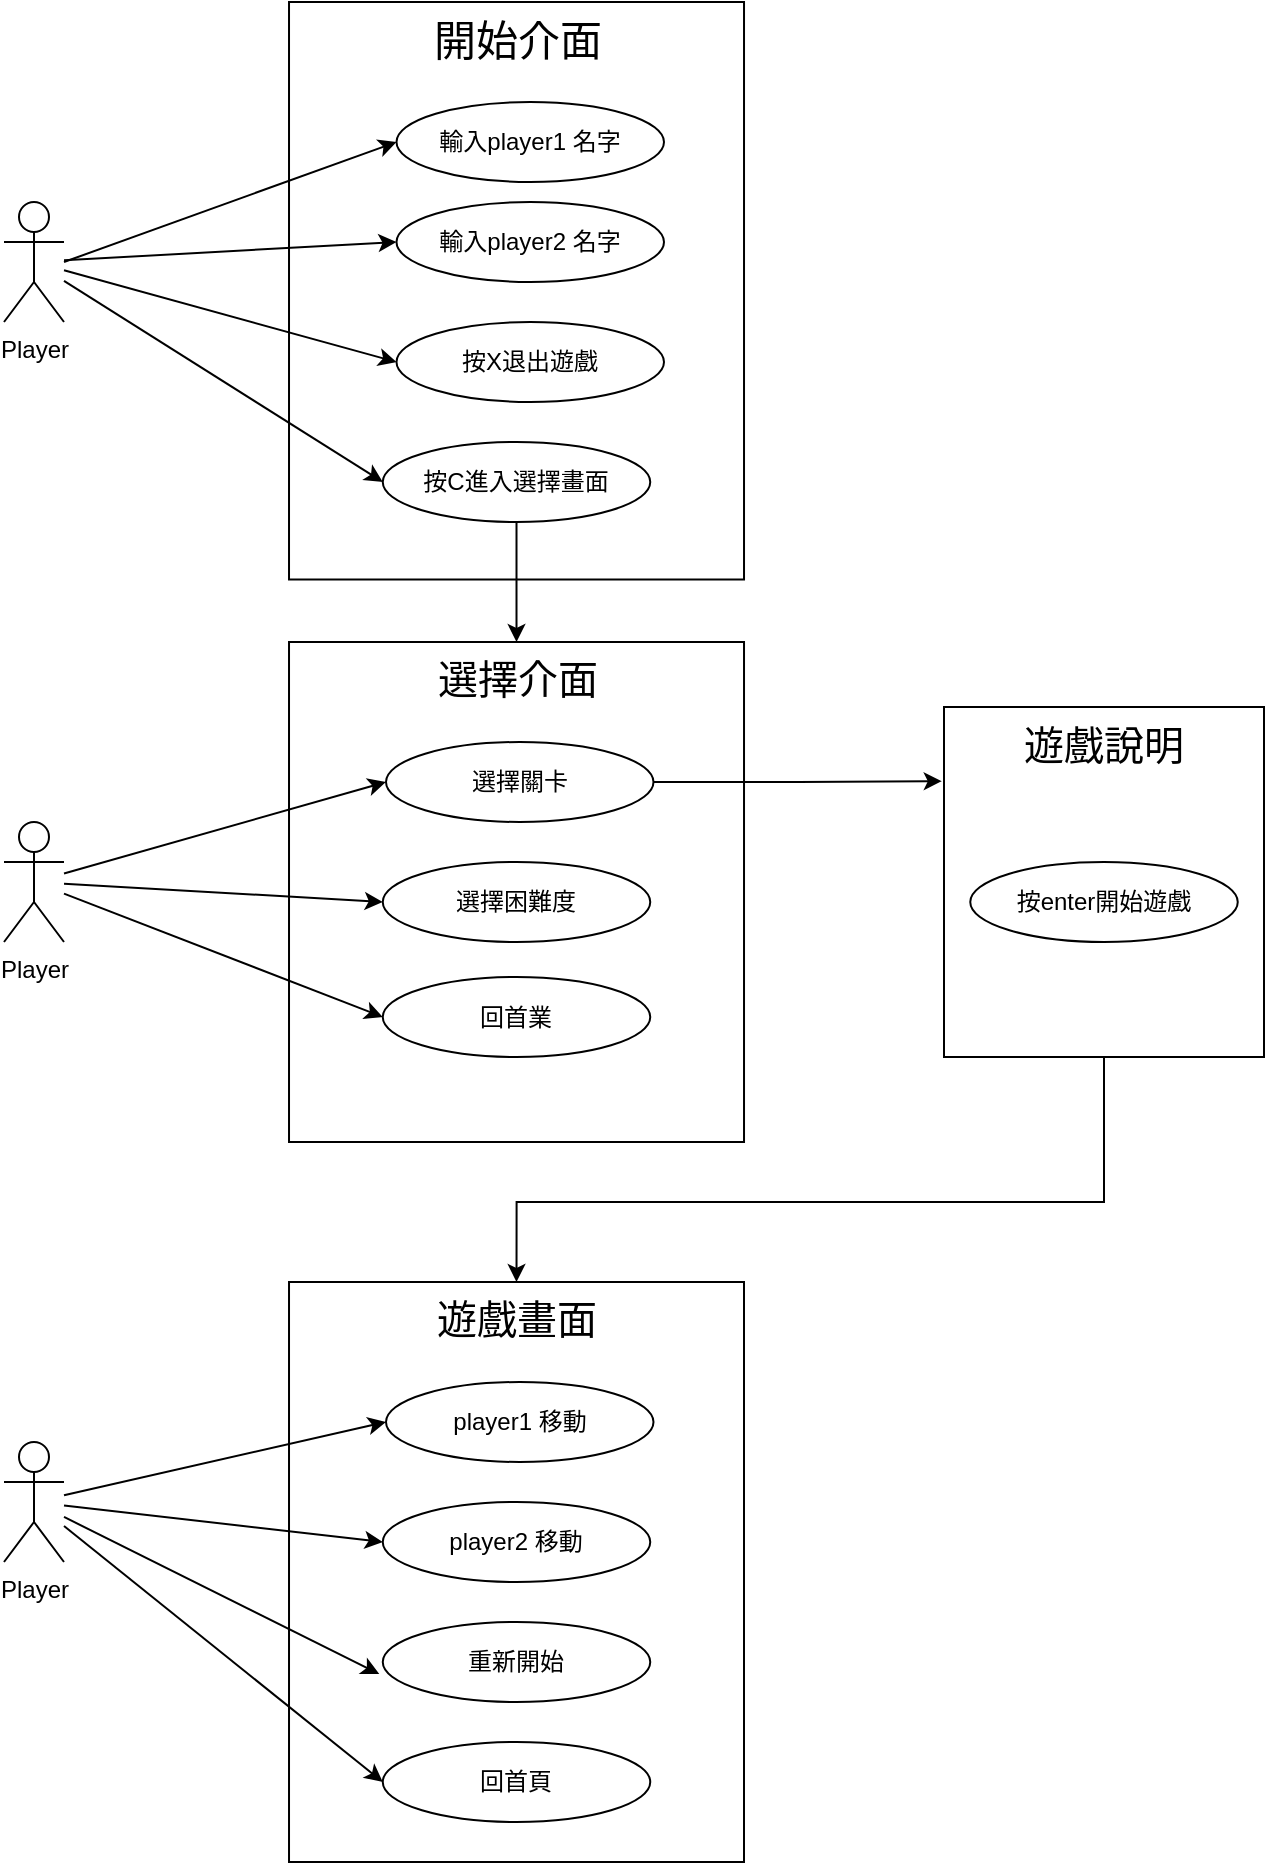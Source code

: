 <mxfile version="24.4.4" type="github">
  <diagram name="Page-1" id="fRFBAp2FJAGGFOrt1j17">
    <mxGraphModel dx="875" dy="471" grid="1" gridSize="10" guides="1" tooltips="1" connect="1" arrows="1" fold="1" page="1" pageScale="1" pageWidth="850" pageHeight="1100" math="0" shadow="0">
      <root>
        <mxCell id="0" />
        <mxCell id="1" parent="0" />
        <mxCell id="KAFOnqnanLpudtP8_fwG-33" value="&lt;font style=&quot;font-size: 20px;&quot;&gt;遊戲畫面&lt;/font&gt;" style="rounded=0;whiteSpace=wrap;html=1;align=center;verticalAlign=top;" vertex="1" parent="1">
          <mxGeometry x="242.51" y="780" width="227.49" height="290" as="geometry" />
        </mxCell>
        <mxCell id="KAFOnqnanLpudtP8_fwG-2" value="&lt;font style=&quot;font-size: 21px;&quot;&gt;開始介面&lt;/font&gt;" style="rounded=0;whiteSpace=wrap;html=1;verticalAlign=top;" vertex="1" parent="1">
          <mxGeometry x="242.51" y="140" width="227.5" height="288.75" as="geometry" />
        </mxCell>
        <mxCell id="KAFOnqnanLpudtP8_fwG-12" style="rounded=0;orthogonalLoop=1;jettySize=auto;html=1;entryX=0;entryY=0.5;entryDx=0;entryDy=0;" edge="1" parent="1" target="KAFOnqnanLpudtP8_fwG-9">
          <mxGeometry relative="1" as="geometry">
            <mxPoint x="130" y="270" as="sourcePoint" />
          </mxGeometry>
        </mxCell>
        <mxCell id="KAFOnqnanLpudtP8_fwG-13" style="rounded=0;orthogonalLoop=1;jettySize=auto;html=1;entryX=0;entryY=0.5;entryDx=0;entryDy=0;" edge="1" parent="1" source="KAFOnqnanLpudtP8_fwG-1" target="KAFOnqnanLpudtP8_fwG-8">
          <mxGeometry relative="1" as="geometry" />
        </mxCell>
        <mxCell id="KAFOnqnanLpudtP8_fwG-14" style="rounded=0;orthogonalLoop=1;jettySize=auto;html=1;entryX=0;entryY=0.5;entryDx=0;entryDy=0;" edge="1" parent="1" source="KAFOnqnanLpudtP8_fwG-1" target="KAFOnqnanLpudtP8_fwG-11">
          <mxGeometry relative="1" as="geometry" />
        </mxCell>
        <mxCell id="KAFOnqnanLpudtP8_fwG-15" style="rounded=0;orthogonalLoop=1;jettySize=auto;html=1;entryX=0;entryY=0.5;entryDx=0;entryDy=0;" edge="1" parent="1" source="KAFOnqnanLpudtP8_fwG-1" target="KAFOnqnanLpudtP8_fwG-10">
          <mxGeometry relative="1" as="geometry" />
        </mxCell>
        <mxCell id="KAFOnqnanLpudtP8_fwG-1" value="Player" style="shape=umlActor;verticalLabelPosition=bottom;verticalAlign=top;html=1;outlineConnect=0;" vertex="1" parent="1">
          <mxGeometry x="100" y="240" width="30" height="60" as="geometry" />
        </mxCell>
        <mxCell id="KAFOnqnanLpudtP8_fwG-6" value="&lt;font style=&quot;font-size: 20px;&quot;&gt;選擇介面&lt;/font&gt;" style="rounded=0;whiteSpace=wrap;html=1;align=center;verticalAlign=top;" vertex="1" parent="1">
          <mxGeometry x="242.51" y="460" width="227.5" height="250" as="geometry" />
        </mxCell>
        <mxCell id="KAFOnqnanLpudtP8_fwG-8" value="輸入player2&lt;span style=&quot;background-color: initial;&quot;&gt;&amp;nbsp;名字&lt;/span&gt;" style="ellipse;whiteSpace=wrap;html=1;" vertex="1" parent="1">
          <mxGeometry x="296.25" y="240" width="133.75" height="40" as="geometry" />
        </mxCell>
        <mxCell id="KAFOnqnanLpudtP8_fwG-9" value="輸入player1 名字" style="ellipse;whiteSpace=wrap;html=1;" vertex="1" parent="1">
          <mxGeometry x="296.25" y="190" width="133.75" height="40" as="geometry" />
        </mxCell>
        <mxCell id="KAFOnqnanLpudtP8_fwG-20" style="edgeStyle=orthogonalEdgeStyle;rounded=0;orthogonalLoop=1;jettySize=auto;html=1;entryX=0.5;entryY=0;entryDx=0;entryDy=0;strokeColor=default;align=center;verticalAlign=middle;fontFamily=Helvetica;fontSize=11;fontColor=default;labelBackgroundColor=default;endArrow=classic;" edge="1" parent="1" source="KAFOnqnanLpudtP8_fwG-10" target="KAFOnqnanLpudtP8_fwG-6">
          <mxGeometry relative="1" as="geometry" />
        </mxCell>
        <mxCell id="KAFOnqnanLpudtP8_fwG-10" value="按C進入選擇畫面" style="ellipse;whiteSpace=wrap;html=1;" vertex="1" parent="1">
          <mxGeometry x="289.38" y="360" width="133.75" height="40" as="geometry" />
        </mxCell>
        <mxCell id="KAFOnqnanLpudtP8_fwG-11" value="按X退出遊戲" style="ellipse;whiteSpace=wrap;html=1;" vertex="1" parent="1">
          <mxGeometry x="296.25" y="300" width="133.75" height="40" as="geometry" />
        </mxCell>
        <mxCell id="KAFOnqnanLpudtP8_fwG-28" style="rounded=0;orthogonalLoop=1;jettySize=auto;html=1;entryX=0;entryY=0.5;entryDx=0;entryDy=0;strokeColor=default;align=center;verticalAlign=middle;fontFamily=Helvetica;fontSize=11;fontColor=default;labelBackgroundColor=default;endArrow=classic;" edge="1" parent="1" source="lvF6_4PotguvGT_02k-U-1" target="KAFOnqnanLpudtP8_fwG-18">
          <mxGeometry relative="1" as="geometry" />
        </mxCell>
        <mxCell id="KAFOnqnanLpudtP8_fwG-30" style="rounded=0;orthogonalLoop=1;jettySize=auto;html=1;entryX=0;entryY=0.5;entryDx=0;entryDy=0;strokeColor=default;align=center;verticalAlign=middle;fontFamily=Helvetica;fontSize=11;fontColor=default;labelBackgroundColor=default;endArrow=classic;" edge="1" parent="1" source="lvF6_4PotguvGT_02k-U-1" target="KAFOnqnanLpudtP8_fwG-21">
          <mxGeometry relative="1" as="geometry" />
        </mxCell>
        <mxCell id="KAFOnqnanLpudtP8_fwG-32" style="rounded=0;orthogonalLoop=1;jettySize=auto;html=1;entryX=0;entryY=0.5;entryDx=0;entryDy=0;strokeColor=default;align=center;verticalAlign=middle;fontFamily=Helvetica;fontSize=11;fontColor=default;labelBackgroundColor=default;endArrow=classic;" edge="1" parent="1" source="lvF6_4PotguvGT_02k-U-1" target="KAFOnqnanLpudtP8_fwG-23">
          <mxGeometry relative="1" as="geometry" />
        </mxCell>
        <mxCell id="lvF6_4PotguvGT_02k-U-1" value="Player" style="shape=umlActor;verticalLabelPosition=bottom;verticalAlign=top;html=1;outlineConnect=0;" vertex="1" parent="1">
          <mxGeometry x="100" y="550" width="30" height="60" as="geometry" />
        </mxCell>
        <mxCell id="KAFOnqnanLpudtP8_fwG-37" style="rounded=0;orthogonalLoop=1;jettySize=auto;html=1;entryX=0;entryY=0.5;entryDx=0;entryDy=0;strokeColor=default;align=center;verticalAlign=middle;fontFamily=Helvetica;fontSize=11;fontColor=default;labelBackgroundColor=default;endArrow=classic;" edge="1" parent="1" source="lvF6_4PotguvGT_02k-U-2" target="KAFOnqnanLpudtP8_fwG-36">
          <mxGeometry relative="1" as="geometry" />
        </mxCell>
        <mxCell id="KAFOnqnanLpudtP8_fwG-41" style="rounded=0;orthogonalLoop=1;jettySize=auto;html=1;entryX=0;entryY=0.5;entryDx=0;entryDy=0;strokeColor=default;align=center;verticalAlign=middle;fontFamily=Helvetica;fontSize=11;fontColor=default;labelBackgroundColor=default;endArrow=classic;" edge="1" parent="1" source="lvF6_4PotguvGT_02k-U-2" target="KAFOnqnanLpudtP8_fwG-40">
          <mxGeometry relative="1" as="geometry" />
        </mxCell>
        <mxCell id="KAFOnqnanLpudtP8_fwG-44" style="rounded=0;orthogonalLoop=1;jettySize=auto;html=1;entryX=0;entryY=0.5;entryDx=0;entryDy=0;strokeColor=default;align=center;verticalAlign=middle;fontFamily=Helvetica;fontSize=11;fontColor=default;labelBackgroundColor=default;endArrow=classic;" edge="1" parent="1" source="lvF6_4PotguvGT_02k-U-2" target="KAFOnqnanLpudtP8_fwG-42">
          <mxGeometry relative="1" as="geometry" />
        </mxCell>
        <mxCell id="lvF6_4PotguvGT_02k-U-2" value="Player" style="shape=umlActor;verticalLabelPosition=bottom;verticalAlign=top;html=1;outlineConnect=0;" vertex="1" parent="1">
          <mxGeometry x="100" y="860" width="30" height="60" as="geometry" />
        </mxCell>
        <mxCell id="KAFOnqnanLpudtP8_fwG-18" value="選擇關卡" style="ellipse;whiteSpace=wrap;html=1;" vertex="1" parent="1">
          <mxGeometry x="291" y="510" width="133.75" height="40" as="geometry" />
        </mxCell>
        <mxCell id="KAFOnqnanLpudtP8_fwG-21" value="選擇困難度" style="ellipse;whiteSpace=wrap;html=1;" vertex="1" parent="1">
          <mxGeometry x="289.38" y="570" width="133.75" height="40" as="geometry" />
        </mxCell>
        <mxCell id="KAFOnqnanLpudtP8_fwG-23" value="回首業" style="ellipse;whiteSpace=wrap;html=1;" vertex="1" parent="1">
          <mxGeometry x="289.38" y="627.5" width="133.75" height="40" as="geometry" />
        </mxCell>
        <mxCell id="KAFOnqnanLpudtP8_fwG-34" style="edgeStyle=orthogonalEdgeStyle;rounded=0;orthogonalLoop=1;jettySize=auto;html=1;entryX=0.5;entryY=0;entryDx=0;entryDy=0;strokeColor=default;align=center;verticalAlign=middle;fontFamily=Helvetica;fontSize=11;fontColor=default;labelBackgroundColor=default;endArrow=classic;" edge="1" parent="1" source="KAFOnqnanLpudtP8_fwG-26" target="KAFOnqnanLpudtP8_fwG-33">
          <mxGeometry relative="1" as="geometry">
            <Array as="points">
              <mxPoint x="650" y="740" />
              <mxPoint x="356" y="740" />
            </Array>
          </mxGeometry>
        </mxCell>
        <mxCell id="KAFOnqnanLpudtP8_fwG-26" value="&lt;font style=&quot;font-size: 20px;&quot;&gt;遊戲說明&lt;/font&gt;" style="rounded=0;whiteSpace=wrap;html=1;align=center;verticalAlign=top;" vertex="1" parent="1">
          <mxGeometry x="570" y="492.5" width="160" height="175" as="geometry" />
        </mxCell>
        <mxCell id="KAFOnqnanLpudtP8_fwG-29" style="edgeStyle=orthogonalEdgeStyle;rounded=0;orthogonalLoop=1;jettySize=auto;html=1;entryX=-0.007;entryY=0.212;entryDx=0;entryDy=0;entryPerimeter=0;strokeColor=default;align=center;verticalAlign=middle;fontFamily=Helvetica;fontSize=11;fontColor=default;labelBackgroundColor=default;endArrow=classic;" edge="1" parent="1" source="KAFOnqnanLpudtP8_fwG-18" target="KAFOnqnanLpudtP8_fwG-26">
          <mxGeometry relative="1" as="geometry" />
        </mxCell>
        <mxCell id="KAFOnqnanLpudtP8_fwG-31" value="按enter開始遊戲" style="ellipse;whiteSpace=wrap;html=1;" vertex="1" parent="1">
          <mxGeometry x="583.13" y="570" width="133.75" height="40" as="geometry" />
        </mxCell>
        <mxCell id="KAFOnqnanLpudtP8_fwG-35" value="重新開始" style="ellipse;whiteSpace=wrap;html=1;" vertex="1" parent="1">
          <mxGeometry x="289.38" y="950" width="133.75" height="40" as="geometry" />
        </mxCell>
        <mxCell id="KAFOnqnanLpudtP8_fwG-36" value="player1 移動" style="ellipse;whiteSpace=wrap;html=1;" vertex="1" parent="1">
          <mxGeometry x="291" y="830" width="133.75" height="40" as="geometry" />
        </mxCell>
        <mxCell id="KAFOnqnanLpudtP8_fwG-39" style="rounded=0;orthogonalLoop=1;jettySize=auto;html=1;entryX=-0.013;entryY=0.65;entryDx=0;entryDy=0;entryPerimeter=0;strokeColor=default;align=center;verticalAlign=middle;fontFamily=Helvetica;fontSize=11;fontColor=default;labelBackgroundColor=default;endArrow=classic;" edge="1" parent="1" source="lvF6_4PotguvGT_02k-U-2" target="KAFOnqnanLpudtP8_fwG-35">
          <mxGeometry relative="1" as="geometry" />
        </mxCell>
        <mxCell id="KAFOnqnanLpudtP8_fwG-40" value="player2 移動" style="ellipse;whiteSpace=wrap;html=1;" vertex="1" parent="1">
          <mxGeometry x="289.38" y="890" width="133.75" height="40" as="geometry" />
        </mxCell>
        <mxCell id="KAFOnqnanLpudtP8_fwG-42" value="回首頁" style="ellipse;whiteSpace=wrap;html=1;" vertex="1" parent="1">
          <mxGeometry x="289.38" y="1010" width="133.75" height="40" as="geometry" />
        </mxCell>
      </root>
    </mxGraphModel>
  </diagram>
</mxfile>
